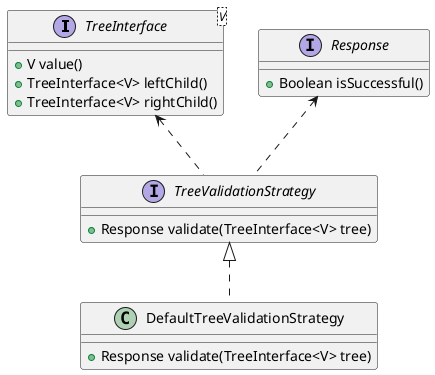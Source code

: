 @startuml
'https://plantuml.com/class-diagram

interface TreeInterface<V>{
    + V value()
    + TreeInterface<V> leftChild()
    + TreeInterface<V> rightChild()
}

interface TreeValidationStrategy{
    + Response validate(TreeInterface<V> tree)
}

class DefaultTreeValidationStrategy{
    + Response validate(TreeInterface<V> tree)
}


interface Response{
    + Boolean isSuccessful()
}

TreeValidationStrategy <|.. DefaultTreeValidationStrategy

TreeInterface <.. TreeValidationStrategy
Response <.. TreeValidationStrategy

@enduml